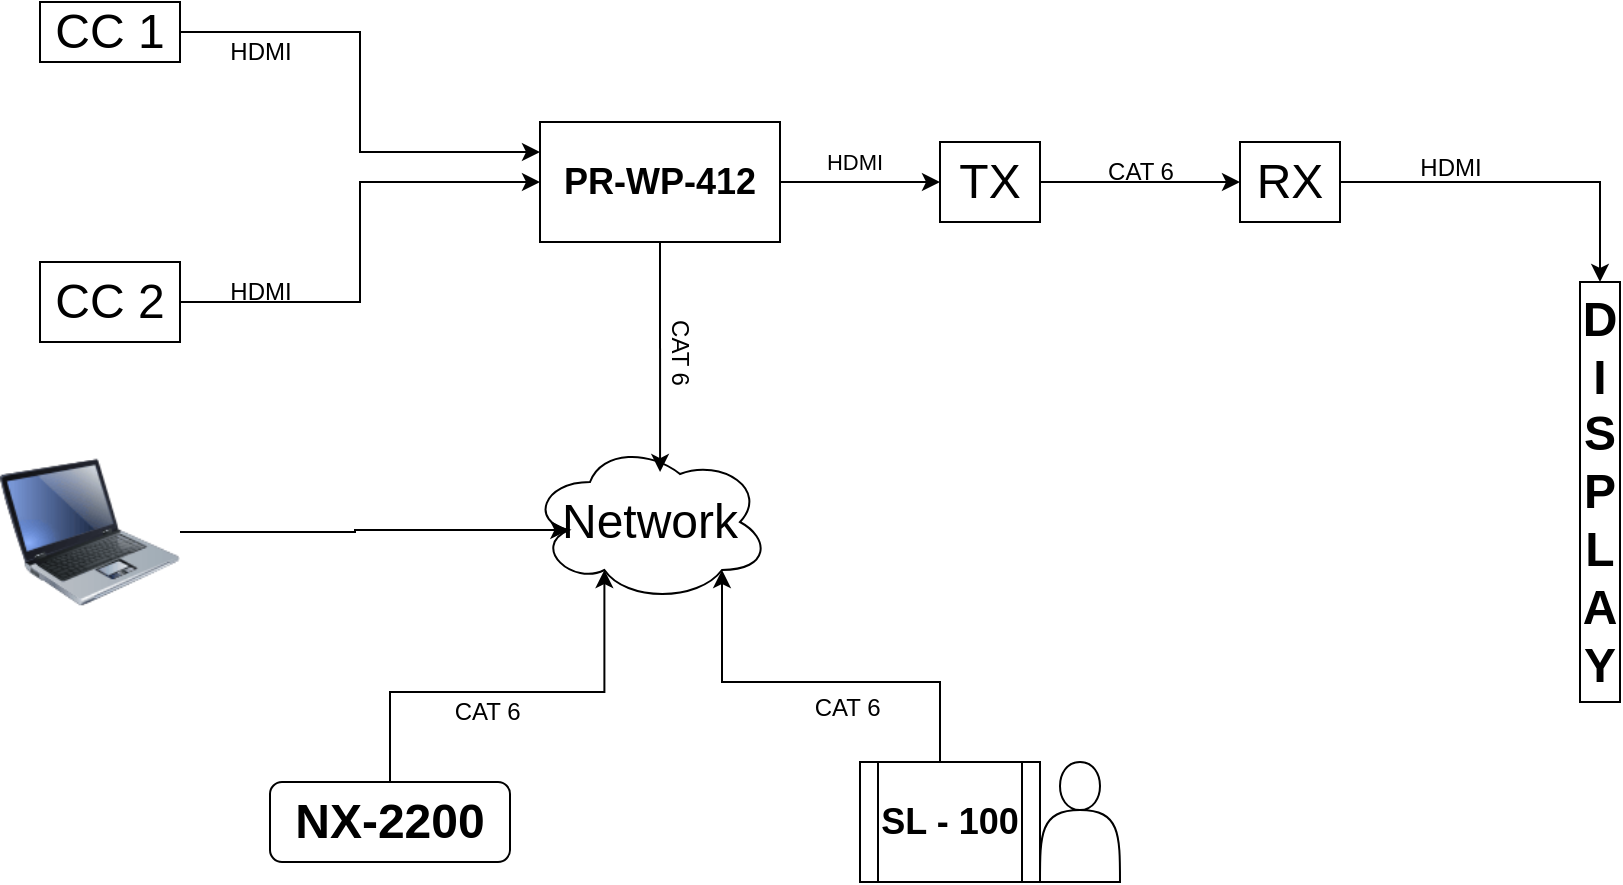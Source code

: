 <mxfile version="24.7.8">
  <diagram name="Page-1" id="ZsrDrAph7LSR2WmDhjQi">
    <mxGraphModel dx="1131" dy="550" grid="1" gridSize="10" guides="1" tooltips="1" connect="1" arrows="1" fold="1" page="1" pageScale="1" pageWidth="850" pageHeight="1100" background="#FFFFFF" math="0" shadow="0">
      <root>
        <mxCell id="0" />
        <mxCell id="1" parent="0" />
        <mxCell id="leTc4smLrrm6SU0Gfzex-11" style="edgeStyle=orthogonalEdgeStyle;rounded=0;orthogonalLoop=1;jettySize=auto;html=1;exitX=1;exitY=0.5;exitDx=0;exitDy=0;entryX=0;entryY=0.5;entryDx=0;entryDy=0;" parent="1" source="leTc4smLrrm6SU0Gfzex-1" target="leTc4smLrrm6SU0Gfzex-9" edge="1">
          <mxGeometry relative="1" as="geometry" />
        </mxCell>
        <mxCell id="leTc4smLrrm6SU0Gfzex-35" value="HDMI" style="edgeLabel;html=1;align=center;verticalAlign=middle;resizable=0;points=[];" parent="leTc4smLrrm6SU0Gfzex-11" vertex="1" connectable="0">
          <mxGeometry x="-0.628" y="2" relative="1" as="geometry">
            <mxPoint x="22" y="-8" as="offset" />
          </mxGeometry>
        </mxCell>
        <mxCell id="leTc4smLrrm6SU0Gfzex-1" value="&lt;font style=&quot;font-size: 18px;&quot;&gt;&lt;b style=&quot;&quot;&gt;PR-WP-412&lt;/b&gt;&lt;/font&gt;" style="rounded=0;whiteSpace=wrap;html=1;" parent="1" vertex="1">
          <mxGeometry x="290" y="250" width="120" height="60" as="geometry" />
        </mxCell>
        <mxCell id="leTc4smLrrm6SU0Gfzex-2" value="&lt;b&gt;&lt;font style=&quot;font-size: 24px;&quot;&gt;D&lt;br&gt;I&lt;br&gt;S&lt;br&gt;P&lt;br&gt;L&lt;br&gt;A&lt;br&gt;Y&lt;/font&gt;&lt;/b&gt;" style="rounded=0;whiteSpace=wrap;html=1;" parent="1" vertex="1">
          <mxGeometry x="810" y="330" width="20" height="210" as="geometry" />
        </mxCell>
        <mxCell id="leTc4smLrrm6SU0Gfzex-5" style="edgeStyle=orthogonalEdgeStyle;rounded=0;orthogonalLoop=1;jettySize=auto;html=1;exitX=1;exitY=0.5;exitDx=0;exitDy=0;entryX=0;entryY=0.25;entryDx=0;entryDy=0;" parent="1" source="leTc4smLrrm6SU0Gfzex-3" target="leTc4smLrrm6SU0Gfzex-1" edge="1">
          <mxGeometry relative="1" as="geometry" />
        </mxCell>
        <mxCell id="leTc4smLrrm6SU0Gfzex-3" value="&lt;font style=&quot;font-size: 24px;&quot;&gt;CC 1&lt;/font&gt;" style="rounded=0;whiteSpace=wrap;html=1;" parent="1" vertex="1">
          <mxGeometry x="40" y="190" width="70" height="30" as="geometry" />
        </mxCell>
        <mxCell id="leTc4smLrrm6SU0Gfzex-6" style="edgeStyle=orthogonalEdgeStyle;rounded=0;orthogonalLoop=1;jettySize=auto;html=1;exitX=1;exitY=0.5;exitDx=0;exitDy=0;entryX=0;entryY=0.5;entryDx=0;entryDy=0;" parent="1" source="leTc4smLrrm6SU0Gfzex-4" target="leTc4smLrrm6SU0Gfzex-1" edge="1">
          <mxGeometry relative="1" as="geometry" />
        </mxCell>
        <mxCell id="leTc4smLrrm6SU0Gfzex-4" value="&lt;font style=&quot;font-size: 24px;&quot;&gt;CC 2&lt;/font&gt;" style="rounded=0;whiteSpace=wrap;html=1;" parent="1" vertex="1">
          <mxGeometry x="40" y="320" width="70" height="40" as="geometry" />
        </mxCell>
        <mxCell id="leTc4smLrrm6SU0Gfzex-7" value="&lt;font style=&quot;font-size: 24px;&quot;&gt;&lt;b&gt;NX-2200&lt;/b&gt;&lt;/font&gt;" style="rounded=1;whiteSpace=wrap;html=1;" parent="1" vertex="1">
          <mxGeometry x="155" y="580" width="120" height="40" as="geometry" />
        </mxCell>
        <mxCell id="leTc4smLrrm6SU0Gfzex-12" style="edgeStyle=orthogonalEdgeStyle;rounded=0;orthogonalLoop=1;jettySize=auto;html=1;exitX=1;exitY=0.5;exitDx=0;exitDy=0;entryX=0;entryY=0.5;entryDx=0;entryDy=0;" parent="1" source="leTc4smLrrm6SU0Gfzex-9" target="leTc4smLrrm6SU0Gfzex-10" edge="1">
          <mxGeometry relative="1" as="geometry" />
        </mxCell>
        <mxCell id="leTc4smLrrm6SU0Gfzex-9" value="&lt;font style=&quot;font-size: 24px;&quot;&gt;TX&lt;/font&gt;" style="rounded=0;whiteSpace=wrap;html=1;" parent="1" vertex="1">
          <mxGeometry x="490" y="260" width="50" height="40" as="geometry" />
        </mxCell>
        <mxCell id="Ts_K80R8aWziqsTn5XsR-6" style="edgeStyle=orthogonalEdgeStyle;rounded=0;orthogonalLoop=1;jettySize=auto;html=1;exitX=1;exitY=0.5;exitDx=0;exitDy=0;" parent="1" source="leTc4smLrrm6SU0Gfzex-10" target="leTc4smLrrm6SU0Gfzex-2" edge="1">
          <mxGeometry relative="1" as="geometry" />
        </mxCell>
        <mxCell id="leTc4smLrrm6SU0Gfzex-10" value="&lt;span style=&quot;font-size: 24px;&quot;&gt;RX&lt;/span&gt;" style="rounded=0;whiteSpace=wrap;html=1;" parent="1" vertex="1">
          <mxGeometry x="640" y="260" width="50" height="40" as="geometry" />
        </mxCell>
        <mxCell id="leTc4smLrrm6SU0Gfzex-14" value="&lt;font style=&quot;font-size: 24px;&quot;&gt;Network&lt;/font&gt;" style="ellipse;shape=cloud;whiteSpace=wrap;html=1;" parent="1" vertex="1">
          <mxGeometry x="285" y="410" width="120" height="80" as="geometry" />
        </mxCell>
        <mxCell id="leTc4smLrrm6SU0Gfzex-17" value="&lt;font style=&quot;font-size: 24px;&quot;&gt;SL-100&lt;/font&gt;&lt;div&gt;&lt;br&gt;&lt;/div&gt;" style="rounded=0;whiteSpace=wrap;html=1;" parent="1" vertex="1">
          <mxGeometry x="450" y="570" width="80" height="60" as="geometry" />
        </mxCell>
        <mxCell id="leTc4smLrrm6SU0Gfzex-32" value="HDMI" style="text;html=1;align=center;verticalAlign=middle;resizable=0;points=[];autosize=1;strokeColor=none;fillColor=none;" parent="1" vertex="1">
          <mxGeometry x="125" y="200" width="50" height="30" as="geometry" />
        </mxCell>
        <mxCell id="leTc4smLrrm6SU0Gfzex-33" value="HDMI" style="text;html=1;align=center;verticalAlign=middle;resizable=0;points=[];autosize=1;strokeColor=none;fillColor=none;" parent="1" vertex="1">
          <mxGeometry x="125" y="320" width="50" height="30" as="geometry" />
        </mxCell>
        <mxCell id="leTc4smLrrm6SU0Gfzex-34" value="CAT 6" style="text;html=1;align=center;verticalAlign=middle;resizable=0;points=[];autosize=1;strokeColor=none;fillColor=none;rotation=90;" parent="1" vertex="1">
          <mxGeometry x="330" y="350" width="60" height="30" as="geometry" />
        </mxCell>
        <mxCell id="leTc4smLrrm6SU0Gfzex-36" value="CAT 6" style="text;html=1;align=center;verticalAlign=middle;resizable=0;points=[];autosize=1;strokeColor=none;fillColor=none;" parent="1" vertex="1">
          <mxGeometry x="560" y="260" width="60" height="30" as="geometry" />
        </mxCell>
        <mxCell id="leTc4smLrrm6SU0Gfzex-37" value="HDMI&lt;div&gt;&lt;br&gt;&lt;/div&gt;" style="text;html=1;align=center;verticalAlign=middle;resizable=0;points=[];autosize=1;strokeColor=none;fillColor=none;" parent="1" vertex="1">
          <mxGeometry x="720" y="260" width="50" height="40" as="geometry" />
        </mxCell>
        <mxCell id="leTc4smLrrm6SU0Gfzex-39" value="CAT 6&amp;nbsp;" style="text;html=1;align=center;verticalAlign=middle;resizable=0;points=[];autosize=1;strokeColor=none;fillColor=none;" parent="1" vertex="1">
          <mxGeometry x="415" y="528" width="60" height="30" as="geometry" />
        </mxCell>
        <mxCell id="leTc4smLrrm6SU0Gfzex-41" value="" style="shape=actor;whiteSpace=wrap;html=1;" parent="1" vertex="1">
          <mxGeometry x="540" y="570" width="40" height="60" as="geometry" />
        </mxCell>
        <mxCell id="Ts_K80R8aWziqsTn5XsR-1" style="edgeStyle=orthogonalEdgeStyle;rounded=0;orthogonalLoop=1;jettySize=auto;html=1;exitX=0.5;exitY=1;exitDx=0;exitDy=0;entryX=0.542;entryY=0.188;entryDx=0;entryDy=0;entryPerimeter=0;" parent="1" source="leTc4smLrrm6SU0Gfzex-1" target="leTc4smLrrm6SU0Gfzex-14" edge="1">
          <mxGeometry relative="1" as="geometry" />
        </mxCell>
        <mxCell id="Ts_K80R8aWziqsTn5XsR-2" style="edgeStyle=orthogonalEdgeStyle;rounded=0;orthogonalLoop=1;jettySize=auto;html=1;exitX=0.5;exitY=0;exitDx=0;exitDy=0;entryX=0.31;entryY=0.8;entryDx=0;entryDy=0;entryPerimeter=0;" parent="1" source="leTc4smLrrm6SU0Gfzex-7" target="leTc4smLrrm6SU0Gfzex-14" edge="1">
          <mxGeometry relative="1" as="geometry" />
        </mxCell>
        <mxCell id="Ts_K80R8aWziqsTn5XsR-3" style="edgeStyle=orthogonalEdgeStyle;rounded=0;orthogonalLoop=1;jettySize=auto;html=1;exitX=0.5;exitY=0;exitDx=0;exitDy=0;entryX=0.8;entryY=0.8;entryDx=0;entryDy=0;entryPerimeter=0;" parent="1" source="leTc4smLrrm6SU0Gfzex-17" target="leTc4smLrrm6SU0Gfzex-14" edge="1">
          <mxGeometry relative="1" as="geometry" />
        </mxCell>
        <mxCell id="Ts_K80R8aWziqsTn5XsR-4" value="CAT 6&amp;nbsp;" style="text;html=1;align=center;verticalAlign=middle;resizable=0;points=[];autosize=1;strokeColor=none;fillColor=none;" parent="1" vertex="1">
          <mxGeometry x="235" y="530" width="60" height="30" as="geometry" />
        </mxCell>
        <mxCell id="Ts_K80R8aWziqsTn5XsR-5" value="&lt;font style=&quot;font-size: 18px;&quot;&gt;&lt;b style=&quot;&quot;&gt;SL - 100&lt;/b&gt;&lt;/font&gt;" style="shape=process;whiteSpace=wrap;html=1;backgroundOutline=1;" parent="1" vertex="1">
          <mxGeometry x="450" y="570" width="90" height="60" as="geometry" />
        </mxCell>
        <mxCell id="MKQ_1GXi-p84MroGVDrM-1" value="" style="image;html=1;image=img/lib/clip_art/computers/Laptop_128x128.png" parent="1" vertex="1">
          <mxGeometry x="20" y="410" width="90" height="90" as="geometry" />
        </mxCell>
        <mxCell id="MKQ_1GXi-p84MroGVDrM-2" style="edgeStyle=orthogonalEdgeStyle;rounded=0;orthogonalLoop=1;jettySize=auto;html=1;exitX=1;exitY=0.5;exitDx=0;exitDy=0;entryX=0.16;entryY=0.55;entryDx=0;entryDy=0;entryPerimeter=0;" parent="1" source="MKQ_1GXi-p84MroGVDrM-1" target="leTc4smLrrm6SU0Gfzex-14" edge="1">
          <mxGeometry relative="1" as="geometry" />
        </mxCell>
      </root>
    </mxGraphModel>
  </diagram>
</mxfile>
